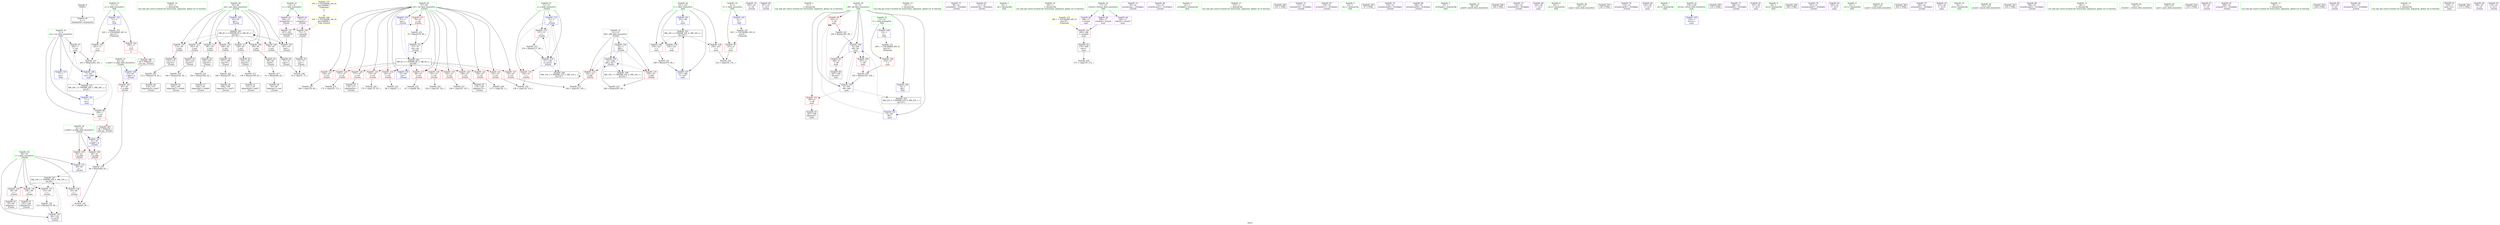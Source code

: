 digraph "SVFG" {
	label="SVFG";

	Node0x56119f1cc3c0 [shape=record,color=grey,label="{NodeID: 0\nNullPtr}"];
	Node0x56119f1cc3c0 -> Node0x56119f1e69d0[style=solid];
	Node0x56119f1e7150 [shape=record,color=red,label="{NodeID: 97\n262\<--7\n\<--cur\nmain\n}"];
	Node0x56119f1e7150 -> Node0x56119f1f2e90[style=solid];
	Node0x56119f1e53f0 [shape=record,color=green,label="{NodeID: 14\n103\<--1\n\<--dummyObj\nCan only get source location for instruction, argument, global var or function.}"];
	Node0x56119f1e7cb0 [shape=record,color=red,label="{NodeID: 111\n128\<--45\n\<--pre\n_Z3outii\n}"];
	Node0x56119f1e7cb0 -> Node0x56119f1e8240[style=solid];
	Node0x56119f1e5f20 [shape=record,color=green,label="{NodeID: 28\n45\<--46\npre\<--pre_field_insensitive\n_Z3outii\n}"];
	Node0x56119f1e5f20 -> Node0x56119f1e7a40[style=solid];
	Node0x56119f1e5f20 -> Node0x56119f1e7b10[style=solid];
	Node0x56119f1e5f20 -> Node0x56119f1e7be0[style=solid];
	Node0x56119f1e5f20 -> Node0x56119f1e7cb0[style=solid];
	Node0x56119f1e5f20 -> Node0x56119f1e7d80[style=solid];
	Node0x56119f1e5f20 -> Node0x56119f1e7e50[style=solid];
	Node0x56119f1e5f20 -> Node0x56119f1e7f20[style=solid];
	Node0x56119f1e5f20 -> Node0x56119f1ee3c0[style=solid];
	Node0x56119f1e5f20 -> Node0x56119f1ee8a0[style=solid];
	Node0x56119f1ecf50 [shape=record,color=red,label="{NodeID: 125\n174\<--47\n\<--cnt\n_Z3outii\n}"];
	Node0x56119f1ecf50 -> Node0x56119f1f4210[style=solid];
	Node0x56119f1e6ba0 [shape=record,color=black,label="{NodeID: 42\n70\<--69\nidxprom\<--\n_Z3outii\n}"];
	Node0x56119f210810 [shape=record,color=black,label="{NodeID: 305\n39 = PHI(258, )\n0th arg _Z3outii }"];
	Node0x56119f210810 -> Node0x56119f1ee220[style=solid];
	Node0x56119f1f3910 [shape=record,color=grey,label="{NodeID: 222\n153 = Binary(152, 80, )\n}"];
	Node0x56119f1f3910 -> Node0x56119f1eea40[style=solid];
	Node0x56119f1edab0 [shape=record,color=red,label="{NodeID: 139\n236\<--221\n\<--r\nmain\n}"];
	Node0x56119f1e8720 [shape=record,color=black,label="{NodeID: 56\n182\<--181\nconv59\<--\n_Z3outii\n}"];
	Node0x56119f1e8720 -> Node0x56119f1eb420[style=solid];
	Node0x56119f1f4e10 [shape=record,color=grey,label="{NodeID: 236\n232 = cmp(230, 231, )\n}"];
	Node0x56119f1ee700 [shape=record,color=blue,label="{NodeID: 153\n51\<--5\nj\<--\n_Z3outii\n}"];
	Node0x56119f1ee700 -> Node0x56119f1ed500[style=dashed];
	Node0x56119f1ee700 -> Node0x56119f1ed5d0[style=dashed];
	Node0x56119f1ee700 -> Node0x56119f1ee7d0[style=dashed];
	Node0x56119f1ee700 -> Node0x56119f1feb50[style=dashed];
	Node0x56119f1e9280 [shape=record,color=purple,label="{NodeID: 70\n202\<--20\n\<--.str\n_Z3outii\n}"];
	Node0x56119f1ef260 [shape=record,color=blue,label="{NodeID: 167\n221\<--280\nr\<--inc7\nmain\n}"];
	Node0x56119f1ef260 -> Node0x56119f200450[style=dashed];
	Node0x56119f1e9de0 [shape=record,color=purple,label="{NodeID: 84\n187\<--23\n\<--.str.1\n_Z3outii\n}"];
	Node0x56119f1cc620 [shape=record,color=green,label="{NodeID: 1\n5\<--1\n\<--dummyObj\nCan only get source location for instruction, argument, global var or function.}"];
	Node0x56119f1e7220 [shape=record,color=red,label="{NodeID: 98\n243\<--9\n\<--off\nmain\n}"];
	Node0x56119f1e7220 -> Node0x56119f1f3790[style=solid];
	Node0x56119f1e5480 [shape=record,color=green,label="{NodeID: 15\n107\<--1\n\<--dummyObj\nCan only get source location for instruction, argument, global var or function.}"];
	Node0x56119f1e7d80 [shape=record,color=red,label="{NodeID: 112\n162\<--45\n\<--pre\n_Z3outii\n}"];
	Node0x56119f1e7d80 -> Node0x56119f1e84b0[style=solid];
	Node0x56119f1e5ff0 [shape=record,color=green,label="{NodeID: 29\n47\<--48\ncnt\<--cnt_field_insensitive\n_Z3outii\n}"];
	Node0x56119f1e5ff0 -> Node0x56119f1e7ff0[style=solid];
	Node0x56119f1e5ff0 -> Node0x56119f1ec800[style=solid];
	Node0x56119f1e5ff0 -> Node0x56119f1ec8d0[style=solid];
	Node0x56119f1e5ff0 -> Node0x56119f1ec9a0[style=solid];
	Node0x56119f1e5ff0 -> Node0x56119f1eca70[style=solid];
	Node0x56119f1e5ff0 -> Node0x56119f1ecb40[style=solid];
	Node0x56119f1e5ff0 -> Node0x56119f1ecc10[style=solid];
	Node0x56119f1e5ff0 -> Node0x56119f1ecce0[style=solid];
	Node0x56119f1e5ff0 -> Node0x56119f1ecdb0[style=solid];
	Node0x56119f1e5ff0 -> Node0x56119f1ece80[style=solid];
	Node0x56119f1e5ff0 -> Node0x56119f1ecf50[style=solid];
	Node0x56119f1e5ff0 -> Node0x56119f1ed020[style=solid];
	Node0x56119f1e5ff0 -> Node0x56119f1ed0f0[style=solid];
	Node0x56119f1e5ff0 -> Node0x56119f1ee490[style=solid];
	Node0x56119f1e5ff0 -> Node0x56119f1ee630[style=solid];
	Node0x56119f1e5ff0 -> Node0x56119f1ee970[style=solid];
	Node0x56119f1ed020 [shape=record,color=red,label="{NodeID: 126\n177\<--47\n\<--cnt\n_Z3outii\n}"];
	Node0x56119f1ed020 -> Node0x56119f1e8650[style=solid];
	Node0x56119f1e6c70 [shape=record,color=black,label="{NodeID: 43\n73\<--72\nconv\<--\n_Z3outii\n}"];
	Node0x56119f1e6c70 -> Node0x56119f1f4510[style=solid];
	Node0x56119f210a00 [shape=record,color=black,label="{NodeID: 306\n40 = PHI(259, )\n1st arg _Z3outii }"];
	Node0x56119f210a00 -> Node0x56119f1ee2f0[style=solid];
	Node0x56119f1f3a90 [shape=record,color=grey,label="{NodeID: 223\n206 = Binary(205, 80, )\n}"];
	Node0x56119f1f3a90 -> Node0x56119f1eebe0[style=solid];
	Node0x56119f1edb80 [shape=record,color=red,label="{NodeID: 140\n279\<--221\n\<--r\nmain\n}"];
	Node0x56119f1edb80 -> Node0x56119f1eb5a0[style=solid];
	Node0x56119f1e87f0 [shape=record,color=black,label="{NodeID: 57\n184\<--183\nidxprom61\<--sub60\n_Z3outii\n}"];
	Node0x56119f1f4f90 [shape=record,color=grey,label="{NodeID: 237\n160 = cmp(159, 80, )\n}"];
	Node0x56119f1ee7d0 [shape=record,color=blue,label="{NodeID: 154\n51\<--138\nj\<--inc32\n_Z3outii\n}"];
	Node0x56119f1ee7d0 -> Node0x56119f1ed500[style=dashed];
	Node0x56119f1ee7d0 -> Node0x56119f1ed5d0[style=dashed];
	Node0x56119f1ee7d0 -> Node0x56119f1ee7d0[style=dashed];
	Node0x56119f1ee7d0 -> Node0x56119f1feb50[style=dashed];
	Node0x56119f1e9350 [shape=record,color=purple,label="{NodeID: 71\n94\<--22\narrayidx8\<--_ZL6digits\n_Z3outii\n}"];
	Node0x56119f1e9eb0 [shape=record,color=purple,label="{NodeID: 85\n111\<--25\narrayidx14\<--_ZL6tuples\n_Z3outii\n}"];
	Node0x56119f1cb380 [shape=record,color=green,label="{NodeID: 2\n20\<--1\n.str\<--dummyObj\nGlob }"];
	Node0x56119f1e72f0 [shape=record,color=red,label="{NodeID: 99\n246\<--9\n\<--off\nmain\n}"];
	Node0x56119f1e72f0 -> Node0x56119f1e8a60[style=solid];
	Node0x56119f1e5510 [shape=record,color=green,label="{NodeID: 16\n241\<--1\n\<--dummyObj\nCan only get source location for instruction, argument, global var or function.}"];
	Node0x56119f1e7e50 [shape=record,color=red,label="{NodeID: 113\n181\<--45\n\<--pre\n_Z3outii\n}"];
	Node0x56119f1e7e50 -> Node0x56119f1e8720[style=solid];
	Node0x56119f1e60c0 [shape=record,color=green,label="{NodeID: 30\n49\<--50\ni\<--i_field_insensitive\n_Z3outii\n}"];
	Node0x56119f1e60c0 -> Node0x56119f1ed1c0[style=solid];
	Node0x56119f1e60c0 -> Node0x56119f1ed290[style=solid];
	Node0x56119f1e60c0 -> Node0x56119f1ed360[style=solid];
	Node0x56119f1e60c0 -> Node0x56119f1ed430[style=solid];
	Node0x56119f1e60c0 -> Node0x56119f1ee560[style=solid];
	Node0x56119f1e60c0 -> Node0x56119f1eea40[style=solid];
	Node0x56119f1eb420 [shape=record,color=grey,label="{NodeID: 210\n183 = Binary(182, 92, )\n}"];
	Node0x56119f1eb420 -> Node0x56119f1e87f0[style=solid];
	Node0x56119f1ed0f0 [shape=record,color=red,label="{NodeID: 127\n193\<--47\n\<--cnt\n_Z3outii\n}"];
	Node0x56119f1ed0f0 -> Node0x56119f1f4990[style=solid];
	Node0x56119f1e6d40 [shape=record,color=black,label="{NodeID: 44\n75\<--74\nconv1\<--\n_Z3outii\n}"];
	Node0x56119f1e6d40 -> Node0x56119f1f4510[style=solid];
	Node0x56119f1f3c10 [shape=record,color=grey,label="{NodeID: 224\n198 = Binary(197, 92, )\n}"];
	Node0x56119f1f3c10 -> Node0x56119f1e8990[style=solid];
	Node0x56119f1edc50 [shape=record,color=red,label="{NodeID: 141\n269\<--268\n\<--arrayidx\nmain\n}"];
	Node0x56119f1edc50 -> Node0x56119f1e8c00[style=solid];
	Node0x56119f1e88c0 [shape=record,color=black,label="{NodeID: 58\n197\<--196\nconv70\<--\n_Z3outii\n}"];
	Node0x56119f1e88c0 -> Node0x56119f1f3c10[style=solid];
	Node0x56119f1f5110 [shape=record,color=grey,label="{NodeID: 238\n157 = cmp(156, 5, )\n}"];
	Node0x56119f1ee8a0 [shape=record,color=blue,label="{NodeID: 155\n45\<--147\npre\<--\n_Z3outii\n}"];
	Node0x56119f1ee8a0 -> Node0x56119f1fdc50[style=dashed];
	Node0x56119f1e9420 [shape=record,color=purple,label="{NodeID: 72\n95\<--22\narraydecay\<--_ZL6digits\n_Z3outii\n}"];
	Node0x56119f1e9f80 [shape=record,color=purple,label="{NodeID: 86\n112\<--25\narraydecay15\<--_ZL6tuples\n_Z3outii\n}"];
	Node0x56119f1cb410 [shape=record,color=green,label="{NodeID: 3\n22\<--1\n_ZL6digits\<--dummyObj\nGlob }"];
	Node0x56119f203ac0 [shape=record,color=yellow,style=double,label="{NodeID: 266\n16V_1 = ENCHI(MR_16V_0)\npts\{160000 \}\nFun[_Z3outii]}"];
	Node0x56119f203ac0 -> Node0x56119f1ed840[style=dashed];
	Node0x56119f203ac0 -> Node0x56119f1ed910[style=dashed];
	Node0x56119f1e73c0 [shape=record,color=red,label="{NodeID: 100\n255\<--9\n\<--off\nmain\n}"];
	Node0x56119f1e73c0 -> Node0x56119f1f3310[style=solid];
	Node0x56119f1e55a0 [shape=record,color=green,label="{NodeID: 17\n272\<--1\n\<--dummyObj\nCan only get source location for instruction, argument, global var or function.}"];
	Node0x56119f1e7f20 [shape=record,color=red,label="{NodeID: 114\n196\<--45\n\<--pre\n_Z3outii\n}"];
	Node0x56119f1e7f20 -> Node0x56119f1e88c0[style=solid];
	Node0x56119f1e6190 [shape=record,color=green,label="{NodeID: 31\n51\<--52\nj\<--j_field_insensitive\n_Z3outii\n}"];
	Node0x56119f1e6190 -> Node0x56119f1ed500[style=solid];
	Node0x56119f1e6190 -> Node0x56119f1ed5d0[style=solid];
	Node0x56119f1e6190 -> Node0x56119f1ee700[style=solid];
	Node0x56119f1e6190 -> Node0x56119f1ee7d0[style=solid];
	Node0x56119f20f940 [shape=record,color=black,label="{NodeID: 294\n251 = PHI()\n}"];
	Node0x56119f1eb5a0 [shape=record,color=grey,label="{NodeID: 211\n280 = Binary(279, 80, )\n}"];
	Node0x56119f1eb5a0 -> Node0x56119f1ef260[style=solid];
	Node0x56119f1ed1c0 [shape=record,color=red,label="{NodeID: 128\n63\<--49\n\<--i\n_Z3outii\n}"];
	Node0x56119f1ed1c0 -> Node0x56119f1f4c90[style=solid];
	Node0x56119f1e6e10 [shape=record,color=black,label="{NodeID: 45\n90\<--89\nconv6\<--\n_Z3outii\n}"];
	Node0x56119f1e6e10 -> Node0x56119f1f3190[style=solid];
	Node0x56119f1f3d90 [shape=record,color=grey,label="{NodeID: 225\n84 = cmp(83, 5, )\n}"];
	Node0x56119f1edd20 [shape=record,color=blue,label="{NodeID: 142\n4\<--5\nT\<--\nGlob }"];
	Node0x56119f1edd20 -> Node0x56119f203ba0[style=dashed];
	Node0x56119f1e8990 [shape=record,color=black,label="{NodeID: 59\n199\<--198\nidxprom72\<--sub71\n_Z3outii\n}"];
	Node0x56119f1ee970 [shape=record,color=blue,label="{NodeID: 156\n47\<--80\ncnt\<--\n_Z3outii\n}"];
	Node0x56119f1ee970 -> Node0x56119f1fe150[style=dashed];
	Node0x56119f1e94f0 [shape=record,color=purple,label="{NodeID: 73\n117\<--22\narrayidx19\<--_ZL6digits\n_Z3outii\n}"];
	Node0x56119f200450 [shape=record,color=black,label="{NodeID: 253\nMR_32V_3 = PHI(MR_32V_4, MR_32V_2, )\npts\{222 \}\n}"];
	Node0x56119f200450 -> Node0x56119f1ed9e0[style=dashed];
	Node0x56119f200450 -> Node0x56119f1edab0[style=dashed];
	Node0x56119f200450 -> Node0x56119f1edb80[style=dashed];
	Node0x56119f200450 -> Node0x56119f1ef260[style=dashed];
	Node0x56119f1ea050 [shape=record,color=purple,label="{NodeID: 87\n179\<--25\narrayidx57\<--_ZL6tuples\n_Z3outii\n}"];
	Node0x56119f1e46a0 [shape=record,color=green,label="{NodeID: 4\n23\<--1\n.str.1\<--dummyObj\nGlob }"];
	Node0x56119f203ba0 [shape=record,color=yellow,style=double,label="{NodeID: 267\n18V_1 = ENCHI(MR_18V_0)\npts\{6 \}\nFun[main]}"];
	Node0x56119f203ba0 -> Node0x56119f1ea6d0[style=dashed];
	Node0x56119f1e7490 [shape=record,color=red,label="{NodeID: 101\n266\<--9\n\<--off\nmain\n}"];
	Node0x56119f1e7490 -> Node0x56119f1e8b30[style=solid];
	Node0x56119f1e5630 [shape=record,color=green,label="{NodeID: 18\n4\<--6\nT\<--T_field_insensitive\nGlob }"];
	Node0x56119f1e5630 -> Node0x56119f1ea6d0[style=solid];
	Node0x56119f1e5630 -> Node0x56119f1edd20[style=solid];
	Node0x56119f1e7ff0 [shape=record,color=red,label="{NodeID: 115\n78\<--47\n\<--cnt\n_Z3outii\n}"];
	Node0x56119f1e7ff0 -> Node0x56119f1f2d10[style=solid];
	Node0x56119f1e6260 [shape=record,color=green,label="{NodeID: 32\n53\<--54\nj66\<--j66_field_insensitive\n_Z3outii\n}"];
	Node0x56119f1e6260 -> Node0x56119f1ed6a0[style=solid];
	Node0x56119f1e6260 -> Node0x56119f1ed770[style=solid];
	Node0x56119f1e6260 -> Node0x56119f1eeb10[style=solid];
	Node0x56119f1e6260 -> Node0x56119f1eebe0[style=solid];
	Node0x56119f20fe10 [shape=record,color=black,label="{NodeID: 295\n97 = PHI()\n}"];
	Node0x56119f1f2a90 [shape=record,color=grey,label="{NodeID: 212\n130 = Binary(129, 92, )\n}"];
	Node0x56119f1f2a90 -> Node0x56119f1e8310[style=solid];
	Node0x56119f1ed290 [shape=record,color=red,label="{NodeID: 129\n69\<--49\n\<--i\n_Z3outii\n}"];
	Node0x56119f1ed290 -> Node0x56119f1e6ba0[style=solid];
	Node0x56119f1e6ee0 [shape=record,color=black,label="{NodeID: 46\n93\<--91\nidxprom7\<--sub\n_Z3outii\n}"];
	Node0x56119f1f3f10 [shape=record,color=grey,label="{NodeID: 226\n102 = cmp(103, 101, )\n}"];
	Node0x56119f1ede20 [shape=record,color=blue,label="{NodeID: 143\n7\<--5\ncur\<--\nGlob }"];
	Node0x56119f1ede20 -> Node0x56119f200e50[style=dashed];
	Node0x56119f1e8a60 [shape=record,color=black,label="{NodeID: 60\n247\<--246\nidx.ext\<--\nmain\n}"];
	Node0x56119f1eea40 [shape=record,color=blue,label="{NodeID: 157\n49\<--153\ni\<--inc39\n_Z3outii\n}"];
	Node0x56119f1eea40 -> Node0x56119f1fe650[style=dashed];
	Node0x56119f1e95c0 [shape=record,color=purple,label="{NodeID: 74\n118\<--22\narraydecay20\<--_ZL6digits\n_Z3outii\n}"];
	Node0x56119f200950 [shape=record,color=black,label="{NodeID: 254\nMR_22V_2 = PHI(MR_22V_6, MR_22V_1, )\npts\{10 \}\n}"];
	Node0x56119f200950 -> Node0x56119f1eef20[style=dashed];
	Node0x56119f1ea120 [shape=record,color=purple,label="{NodeID: 88\n180\<--25\narraydecay58\<--_ZL6tuples\n_Z3outii\n}"];
	Node0x56119f1e4730 [shape=record,color=green,label="{NodeID: 5\n25\<--1\n_ZL6tuples\<--dummyObj\nGlob }"];
	Node0x56119f1e7560 [shape=record,color=red,label="{NodeID: 102\n259\<--11\n\<--x\nmain\n|{<s0>11}}"];
	Node0x56119f1e7560:s0 -> Node0x56119f210a00[style=solid,color=red];
	Node0x56119f1e56c0 [shape=record,color=green,label="{NodeID: 19\n7\<--8\ncur\<--cur_field_insensitive\nGlob }"];
	Node0x56119f1e56c0 -> Node0x56119f1e7080[style=solid];
	Node0x56119f1e56c0 -> Node0x56119f1e7150[style=solid];
	Node0x56119f1e56c0 -> Node0x56119f1ede20[style=solid];
	Node0x56119f1e56c0 -> Node0x56119f1eee50[style=solid];
	Node0x56119f1e56c0 -> Node0x56119f1ef190[style=solid];
	Node0x56119f1ec800 [shape=record,color=red,label="{NodeID: 116\n83\<--47\n\<--cnt\n_Z3outii\n}"];
	Node0x56119f1ec800 -> Node0x56119f1f3d90[style=solid];
	Node0x56119f1e6330 [shape=record,color=green,label="{NodeID: 33\n98\<--99\nprintf\<--printf_field_insensitive\n}"];
	Node0x56119f20ff10 [shape=record,color=black,label="{NodeID: 296\n169 = PHI()\n}"];
	Node0x56119f1f2b90 [shape=record,color=grey,label="{NodeID: 213\n138 = Binary(137, 80, )\n}"];
	Node0x56119f1f2b90 -> Node0x56119f1ee7d0[style=solid];
	Node0x56119f1ed360 [shape=record,color=red,label="{NodeID: 130\n144\<--49\n\<--i\n_Z3outii\n}"];
	Node0x56119f1ed360 -> Node0x56119f1e83e0[style=solid];
	Node0x56119f1e6fb0 [shape=record,color=black,label="{NodeID: 47\n110\<--109\nidxprom13\<--\n_Z3outii\n}"];
	Node0x56119f1f4090 [shape=record,color=grey,label="{NodeID: 227\n106 = cmp(105, 107, )\n}"];
	Node0x56119f1edf20 [shape=record,color=blue,label="{NodeID: 144\n9\<--5\noff\<--\nGlob }"];
	Node0x56119f1edf20 -> Node0x56119f200950[style=dashed];
	Node0x56119f1e8b30 [shape=record,color=black,label="{NodeID: 61\n267\<--266\nidxprom\<--\nmain\n}"];
	Node0x56119f1eeb10 [shape=record,color=blue,label="{NodeID: 158\n53\<--5\nj66\<--\n_Z3outii\n}"];
	Node0x56119f1eeb10 -> Node0x56119f1ed6a0[style=dashed];
	Node0x56119f1eeb10 -> Node0x56119f1ed770[style=dashed];
	Node0x56119f1eeb10 -> Node0x56119f1eebe0[style=dashed];
	Node0x56119f1eeb10 -> Node0x56119f1ff050[style=dashed];
	Node0x56119f1e9690 [shape=record,color=purple,label="{NodeID: 75\n132\<--22\narrayidx29\<--_ZL6digits\n_Z3outii\n}"];
	Node0x56119f200e50 [shape=record,color=black,label="{NodeID: 255\nMR_20V_2 = PHI(MR_20V_5, MR_20V_1, )\npts\{8 \}\n}"];
	Node0x56119f200e50 -> Node0x56119f1eee50[style=dashed];
	Node0x56119f1ea1f0 [shape=record,color=purple,label="{NodeID: 89\n224\<--26\n\<--.str.2\nmain\n}"];
	Node0x56119f1e47c0 [shape=record,color=green,label="{NodeID: 6\n26\<--1\n.str.2\<--dummyObj\nGlob }"];
	Node0x56119f1e7630 [shape=record,color=red,label="{NodeID: 103\n261\<--11\n\<--x\nmain\n}"];
	Node0x56119f1e7630 -> Node0x56119f1f2e90[style=solid];
	Node0x56119f1e5780 [shape=record,color=green,label="{NodeID: 20\n9\<--10\noff\<--off_field_insensitive\nGlob }"];
	Node0x56119f1e5780 -> Node0x56119f1e7220[style=solid];
	Node0x56119f1e5780 -> Node0x56119f1e72f0[style=solid];
	Node0x56119f1e5780 -> Node0x56119f1e73c0[style=solid];
	Node0x56119f1e5780 -> Node0x56119f1e7490[style=solid];
	Node0x56119f1e5780 -> Node0x56119f1edf20[style=solid];
	Node0x56119f1e5780 -> Node0x56119f1eef20[style=solid];
	Node0x56119f1e5780 -> Node0x56119f1eeff0[style=solid];
	Node0x56119f1e5780 -> Node0x56119f1ef0c0[style=solid];
	Node0x56119f1ec8d0 [shape=record,color=red,label="{NodeID: 117\n86\<--47\n\<--cnt\n_Z3outii\n}"];
	Node0x56119f1ec8d0 -> Node0x56119f1f4810[style=solid];
	Node0x56119f1e6430 [shape=record,color=green,label="{NodeID: 34\n216\<--217\nmain\<--main_field_insensitive\n}"];
	Node0x56119f210010 [shape=record,color=black,label="{NodeID: 297\n120 = PHI()\n}"];
	Node0x56119f1f2d10 [shape=record,color=grey,label="{NodeID: 214\n79 = Binary(78, 80, )\n}"];
	Node0x56119f1f2d10 -> Node0x56119f1ee630[style=solid];
	Node0x56119f1ed430 [shape=record,color=red,label="{NodeID: 131\n152\<--49\n\<--i\n_Z3outii\n}"];
	Node0x56119f1ed430 -> Node0x56119f1f3910[style=solid];
	Node0x56119f1e80a0 [shape=record,color=black,label="{NodeID: 48\n114\<--113\nconv16\<--\n_Z3outii\n}"];
	Node0x56119f1e80a0 -> Node0x56119f1f3610[style=solid];
	Node0x56119f1f4210 [shape=record,color=grey,label="{NodeID: 228\n175 = cmp(174, 107, )\n}"];
	Node0x56119f1ee020 [shape=record,color=blue,label="{NodeID: 145\n11\<--5\nx\<--\nGlob }"];
	Node0x56119f1ee020 -> Node0x56119f203e70[style=dashed];
	Node0x56119f1e8c00 [shape=record,color=black,label="{NodeID: 62\n270\<--269\nconv\<--\nmain\n}"];
	Node0x56119f1e8c00 -> Node0x56119f1f4390[style=solid];
	Node0x56119f1eebe0 [shape=record,color=blue,label="{NodeID: 159\n53\<--206\nj66\<--inc77\n_Z3outii\n}"];
	Node0x56119f1eebe0 -> Node0x56119f1ed6a0[style=dashed];
	Node0x56119f1eebe0 -> Node0x56119f1ed770[style=dashed];
	Node0x56119f1eebe0 -> Node0x56119f1eebe0[style=dashed];
	Node0x56119f1eebe0 -> Node0x56119f1ff050[style=dashed];
	Node0x56119f1e9760 [shape=record,color=purple,label="{NodeID: 76\n133\<--22\narraydecay30\<--_ZL6digits\n_Z3outii\n}"];
	Node0x56119f1ea2c0 [shape=record,color=purple,label="{NodeID: 90\n234\<--28\n\<--.str.3\nmain\n}"];
	Node0x56119f1e4850 [shape=record,color=green,label="{NodeID: 7\n28\<--1\n.str.3\<--dummyObj\nGlob }"];
	Node0x56119f203e70 [shape=record,color=yellow,style=double,label="{NodeID: 270\n24V_1 = ENCHI(MR_24V_0)\npts\{12 \}\nFun[main]}"];
	Node0x56119f203e70 -> Node0x56119f1e7560[style=dashed];
	Node0x56119f203e70 -> Node0x56119f1e7630[style=dashed];
	Node0x56119f1e7700 [shape=record,color=red,label="{NodeID: 104\n254\<--13\n\<--t\nmain\n}"];
	Node0x56119f1e7700 -> Node0x56119f1f3310[style=solid];
	Node0x56119f1e5880 [shape=record,color=green,label="{NodeID: 21\n11\<--12\nx\<--x_field_insensitive\nGlob }"];
	Node0x56119f1e5880 -> Node0x56119f1e7560[style=solid];
	Node0x56119f1e5880 -> Node0x56119f1e7630[style=solid];
	Node0x56119f1e5880 -> Node0x56119f1ee020[style=solid];
	Node0x56119f1ec9a0 [shape=record,color=red,label="{NodeID: 118\n101\<--47\n\<--cnt\n_Z3outii\n}"];
	Node0x56119f1ec9a0 -> Node0x56119f1f3f10[style=solid];
	Node0x56119f1e6530 [shape=record,color=green,label="{NodeID: 35\n219\<--220\nretval\<--retval_field_insensitive\nmain\n}"];
	Node0x56119f1e6530 -> Node0x56119f1eecb0[style=solid];
	Node0x56119f210110 [shape=record,color=black,label="{NodeID: 298\n135 = PHI()\n}"];
	Node0x56119f1f2e90 [shape=record,color=grey,label="{NodeID: 215\n263 = Binary(262, 261, )\n}"];
	Node0x56119f1f2e90 -> Node0x56119f1ef190[style=solid];
	Node0x56119f1ed500 [shape=record,color=red,label="{NodeID: 132\n124\<--51\n\<--j\n_Z3outii\n}"];
	Node0x56119f1ed500 -> Node0x56119f1f4b10[style=solid];
	Node0x56119f1e8170 [shape=record,color=black,label="{NodeID: 49\n116\<--115\nidxprom18\<--sub17\n_Z3outii\n}"];
	Node0x56119f1f4390 [shape=record,color=grey,label="{NodeID: 229\n271 = cmp(270, 272, )\n}"];
	Node0x56119f1ee120 [shape=record,color=blue,label="{NodeID: 146\n13\<--5\nt\<--\nGlob }"];
	Node0x56119f1ee120 -> Node0x56119f203f50[style=dashed];
	Node0x56119f1e8cd0 [shape=record,color=purple,label="{NodeID: 63\n71\<--15\narrayidx\<--s\n_Z3outii\n}"];
	Node0x56119f1e8cd0 -> Node0x56119f1ed840[style=solid];
	Node0x56119f1eecb0 [shape=record,color=blue,label="{NodeID: 160\n219\<--5\nretval\<--\nmain\n}"];
	Node0x56119f1e9830 [shape=record,color=purple,label="{NodeID: 77\n166\<--22\narrayidx48\<--_ZL6digits\n_Z3outii\n}"];
	Node0x56119f1ea390 [shape=record,color=purple,label="{NodeID: 91\n237\<--30\n\<--.str.4\nmain\n}"];
	Node0x56119f1e5090 [shape=record,color=green,label="{NodeID: 8\n30\<--1\n.str.4\<--dummyObj\nGlob }"];
	Node0x56119f203f50 [shape=record,color=yellow,style=double,label="{NodeID: 271\n26V_1 = ENCHI(MR_26V_0)\npts\{14 \}\nFun[main]}"];
	Node0x56119f203f50 -> Node0x56119f1e7700[style=dashed];
	Node0x56119f1e77d0 [shape=record,color=red,label="{NodeID: 105\n60\<--41\n\<--p.addr\n_Z3outii\n}"];
	Node0x56119f1e77d0 -> Node0x56119f1ee560[style=solid];
	Node0x56119f1e5980 [shape=record,color=green,label="{NodeID: 22\n13\<--14\nt\<--t_field_insensitive\nGlob }"];
	Node0x56119f1e5980 -> Node0x56119f1e7700[style=solid];
	Node0x56119f1e5980 -> Node0x56119f1ee120[style=solid];
	Node0x56119f1eca70 [shape=record,color=red,label="{NodeID: 119\n105\<--47\n\<--cnt\n_Z3outii\n}"];
	Node0x56119f1eca70 -> Node0x56119f1f4090[style=solid];
	Node0x56119f1e6600 [shape=record,color=green,label="{NodeID: 36\n221\<--222\nr\<--r_field_insensitive\nmain\n}"];
	Node0x56119f1e6600 -> Node0x56119f1ed9e0[style=solid];
	Node0x56119f1e6600 -> Node0x56119f1edab0[style=solid];
	Node0x56119f1e6600 -> Node0x56119f1edb80[style=solid];
	Node0x56119f1e6600 -> Node0x56119f1eed80[style=solid];
	Node0x56119f1e6600 -> Node0x56119f1ef260[style=solid];
	Node0x56119f210210 [shape=record,color=black,label="{NodeID: 299\n188 = PHI()\n}"];
	Node0x56119f1f3010 [shape=record,color=grey,label="{NodeID: 216\n164 = Binary(163, 92, )\n}"];
	Node0x56119f1f3010 -> Node0x56119f1e8580[style=solid];
	Node0x56119f1ed5d0 [shape=record,color=red,label="{NodeID: 133\n137\<--51\n\<--j\n_Z3outii\n}"];
	Node0x56119f1ed5d0 -> Node0x56119f1f2b90[style=solid];
	Node0x56119f1e8240 [shape=record,color=black,label="{NodeID: 50\n129\<--128\nconv26\<--\n_Z3outii\n}"];
	Node0x56119f1e8240 -> Node0x56119f1f2a90[style=solid];
	Node0x56119f1f4510 [shape=record,color=grey,label="{NodeID: 230\n76 = cmp(73, 75, )\n}"];
	Node0x56119f1ee220 [shape=record,color=blue,label="{NodeID: 147\n41\<--39\np.addr\<--p\n_Z3outii\n}"];
	Node0x56119f1ee220 -> Node0x56119f1e77d0[style=dashed];
	Node0x56119f1ee220 -> Node0x56119f1e78a0[style=dashed];
	Node0x56119f1e8da0 [shape=record,color=purple,label="{NodeID: 64\n146\<--15\narrayidx36\<--s\n_Z3outii\n}"];
	Node0x56119f1e8da0 -> Node0x56119f1ed910[style=solid];
	Node0x56119f1eed80 [shape=record,color=blue,label="{NodeID: 161\n221\<--80\nr\<--\nmain\n}"];
	Node0x56119f1eed80 -> Node0x56119f200450[style=dashed];
	Node0x56119f1e9900 [shape=record,color=purple,label="{NodeID: 78\n167\<--22\narraydecay49\<--_ZL6digits\n_Z3outii\n}"];
	Node0x56119f1ea460 [shape=record,color=purple,label="{NodeID: 92\n250\<--32\n\<--.str.5\nmain\n}"];
	Node0x56119f1e5120 [shape=record,color=green,label="{NodeID: 9\n32\<--1\n.str.5\<--dummyObj\nGlob }"];
	Node0x56119f204030 [shape=record,color=yellow,style=double,label="{NodeID: 272\n28V_1 = ENCHI(MR_28V_0)\npts\{19 \}\nFun[main]}"];
	Node0x56119f204030 -> Node0x56119f1edc50[style=dashed];
	Node0x56119f1e78a0 [shape=record,color=red,label="{NodeID: 106\n64\<--41\n\<--p.addr\n_Z3outii\n}"];
	Node0x56119f1e78a0 -> Node0x56119f1f3490[style=solid];
	Node0x56119f1e5a80 [shape=record,color=green,label="{NodeID: 23\n15\<--16\ns\<--s_field_insensitive\nGlob }"];
	Node0x56119f1e5a80 -> Node0x56119f1e8cd0[style=solid];
	Node0x56119f1e5a80 -> Node0x56119f1e8da0[style=solid];
	Node0x56119f1ecb40 [shape=record,color=red,label="{NodeID: 120\n109\<--47\n\<--cnt\n_Z3outii\n}"];
	Node0x56119f1ecb40 -> Node0x56119f1e6fb0[style=solid];
	Node0x56119f1e66d0 [shape=record,color=green,label="{NodeID: 37\n226\<--227\nscanf\<--scanf_field_insensitive\n}"];
	Node0x56119f210310 [shape=record,color=black,label="{NodeID: 300\n203 = PHI()\n}"];
	Node0x56119f1f3190 [shape=record,color=grey,label="{NodeID: 217\n91 = Binary(90, 92, )\n}"];
	Node0x56119f1f3190 -> Node0x56119f1e6ee0[style=solid];
	Node0x56119f1ed6a0 [shape=record,color=red,label="{NodeID: 134\n192\<--53\n\<--j66\n_Z3outii\n}"];
	Node0x56119f1ed6a0 -> Node0x56119f1f4990[style=solid];
	Node0x56119f1e8310 [shape=record,color=black,label="{NodeID: 51\n131\<--130\nidxprom28\<--sub27\n_Z3outii\n}"];
	Node0x56119f1f4690 [shape=record,color=grey,label="{NodeID: 231\n172 = cmp(103, 171, )\n}"];
	Node0x56119f1ee2f0 [shape=record,color=blue,label="{NodeID: 148\n43\<--40\nn.addr\<--n\n_Z3outii\n}"];
	Node0x56119f1ee2f0 -> Node0x56119f1e7970[style=dashed];
	Node0x56119f1e8e70 [shape=record,color=purple,label="{NodeID: 65\n248\<--17\n\<--format\nmain\n}"];
	Node0x56119f1fdc50 [shape=record,color=black,label="{NodeID: 245\nMR_6V_3 = PHI(MR_6V_4, MR_6V_2, )\npts\{46 \}\n}"];
	Node0x56119f1fdc50 -> Node0x56119f1e7a40[style=dashed];
	Node0x56119f1fdc50 -> Node0x56119f1e7b10[style=dashed];
	Node0x56119f1fdc50 -> Node0x56119f1e7be0[style=dashed];
	Node0x56119f1fdc50 -> Node0x56119f1e7cb0[style=dashed];
	Node0x56119f1fdc50 -> Node0x56119f1e7d80[style=dashed];
	Node0x56119f1fdc50 -> Node0x56119f1e7e50[style=dashed];
	Node0x56119f1fdc50 -> Node0x56119f1e7f20[style=dashed];
	Node0x56119f1fdc50 -> Node0x56119f1ee8a0[style=dashed];
	Node0x56119f1fdc50 -> Node0x56119f1fdc50[style=dashed];
	Node0x56119f1eee50 [shape=record,color=blue,label="{NodeID: 162\n7\<--5\ncur\<--\nmain\n}"];
	Node0x56119f1eee50 -> Node0x56119f1e7080[style=dashed];
	Node0x56119f1eee50 -> Node0x56119f1e7150[style=dashed];
	Node0x56119f1eee50 -> Node0x56119f1ef190[style=dashed];
	Node0x56119f1e99d0 [shape=record,color=purple,label="{NodeID: 79\n185\<--22\narrayidx62\<--_ZL6digits\n_Z3outii\n}"];
	Node0x56119f1ea530 [shape=record,color=purple,label="{NodeID: 93\n274\<--34\n\<--.str.6\nmain\n}"];
	Node0x56119f1e51b0 [shape=record,color=green,label="{NodeID: 10\n34\<--1\n.str.6\<--dummyObj\nGlob }"];
	Node0x56119f1e7970 [shape=record,color=red,label="{NodeID: 107\n65\<--43\n\<--n.addr\n_Z3outii\n}"];
	Node0x56119f1e7970 -> Node0x56119f1f3490[style=solid];
	Node0x56119f1e5b80 [shape=record,color=green,label="{NodeID: 24\n17\<--19\nformat\<--format_field_insensitive\nGlob }"];
	Node0x56119f1e5b80 -> Node0x56119f1e8e70[style=solid];
	Node0x56119f1e5b80 -> Node0x56119f1e8f40[style=solid];
	Node0x56119f1e5b80 -> Node0x56119f1ea600[style=solid];
	Node0x56119f1ecc10 [shape=record,color=red,label="{NodeID: 121\n125\<--47\n\<--cnt\n_Z3outii\n}"];
	Node0x56119f1ecc10 -> Node0x56119f1f4b10[style=solid];
	Node0x56119f1e67d0 [shape=record,color=green,label="{NodeID: 38\n252\<--253\nsscanf\<--sscanf_field_insensitive\n}"];
	Node0x56119f210410 [shape=record,color=black,label="{NodeID: 301\n225 = PHI()\n}"];
	Node0x56119f1f3310 [shape=record,color=grey,label="{NodeID: 218\n256 = Binary(255, 254, )\n}"];
	Node0x56119f1f3310 -> Node0x56119f1ef0c0[style=solid];
	Node0x56119f1ed770 [shape=record,color=red,label="{NodeID: 135\n205\<--53\n\<--j66\n_Z3outii\n}"];
	Node0x56119f1ed770 -> Node0x56119f1f3a90[style=solid];
	Node0x56119f1e83e0 [shape=record,color=black,label="{NodeID: 52\n145\<--144\nidxprom35\<--\n_Z3outii\n}"];
	Node0x56119f1f4810 [shape=record,color=grey,label="{NodeID: 232\n87 = cmp(86, 80, )\n}"];
	Node0x56119f1ee3c0 [shape=record,color=blue,label="{NodeID: 149\n45\<--58\npre\<--\n_Z3outii\n}"];
	Node0x56119f1ee3c0 -> Node0x56119f1fdc50[style=dashed];
	Node0x56119f1e8f40 [shape=record,color=purple,label="{NodeID: 66\n268\<--17\narrayidx\<--format\nmain\n}"];
	Node0x56119f1e8f40 -> Node0x56119f1edc50[style=solid];
	Node0x56119f1fe150 [shape=record,color=black,label="{NodeID: 246\nMR_8V_3 = PHI(MR_8V_5, MR_8V_2, )\npts\{48 \}\n}"];
	Node0x56119f1fe150 -> Node0x56119f1e7ff0[style=dashed];
	Node0x56119f1fe150 -> Node0x56119f1ec800[style=dashed];
	Node0x56119f1fe150 -> Node0x56119f1ec8d0[style=dashed];
	Node0x56119f1fe150 -> Node0x56119f1ec9a0[style=dashed];
	Node0x56119f1fe150 -> Node0x56119f1eca70[style=dashed];
	Node0x56119f1fe150 -> Node0x56119f1ecb40[style=dashed];
	Node0x56119f1fe150 -> Node0x56119f1ecc10[style=dashed];
	Node0x56119f1fe150 -> Node0x56119f1ecce0[style=dashed];
	Node0x56119f1fe150 -> Node0x56119f1ecdb0[style=dashed];
	Node0x56119f1fe150 -> Node0x56119f1ece80[style=dashed];
	Node0x56119f1fe150 -> Node0x56119f1ecf50[style=dashed];
	Node0x56119f1fe150 -> Node0x56119f1ed020[style=dashed];
	Node0x56119f1fe150 -> Node0x56119f1ed0f0[style=dashed];
	Node0x56119f1fe150 -> Node0x56119f1ee630[style=dashed];
	Node0x56119f1fe150 -> Node0x56119f1ee970[style=dashed];
	Node0x56119f1eef20 [shape=record,color=blue,label="{NodeID: 163\n9\<--241\noff\<--\nmain\n}"];
	Node0x56119f1eef20 -> Node0x56119f1e7220[style=dashed];
	Node0x56119f1eef20 -> Node0x56119f1eeff0[style=dashed];
	Node0x56119f1e9aa0 [shape=record,color=purple,label="{NodeID: 80\n186\<--22\narraydecay63\<--_ZL6digits\n_Z3outii\n}"];
	Node0x56119f1ea600 [shape=record,color=purple,label="{NodeID: 94\n249\<--17\nadd.ptr\<--format\nmain\n}"];
	Node0x56119f1e5240 [shape=record,color=green,label="{NodeID: 11\n58\<--1\n\<--dummyObj\nCan only get source location for instruction, argument, global var or function.}"];
	Node0x56119f1e7a40 [shape=record,color=red,label="{NodeID: 108\n74\<--45\n\<--pre\n_Z3outii\n}"];
	Node0x56119f1e7a40 -> Node0x56119f1e6d40[style=solid];
	Node0x56119f1e5c80 [shape=record,color=green,label="{NodeID: 25\n36\<--37\n_Z3outii\<--_Z3outii_field_insensitive\n}"];
	Node0x56119f1ecce0 [shape=record,color=red,label="{NodeID: 122\n156\<--47\n\<--cnt\n_Z3outii\n}"];
	Node0x56119f1ecce0 -> Node0x56119f1f5110[style=solid];
	Node0x56119f1e68d0 [shape=record,color=green,label="{NodeID: 39\n276\<--277\nputs\<--puts_field_insensitive\n}"];
	Node0x56119f210510 [shape=record,color=black,label="{NodeID: 302\n235 = PHI()\n}"];
	Node0x56119f1f3490 [shape=record,color=grey,label="{NodeID: 219\n66 = Binary(64, 65, )\n}"];
	Node0x56119f1f3490 -> Node0x56119f1f4c90[style=solid];
	Node0x56119f1ed840 [shape=record,color=red,label="{NodeID: 136\n72\<--71\n\<--arrayidx\n_Z3outii\n}"];
	Node0x56119f1ed840 -> Node0x56119f1e6c70[style=solid];
	Node0x56119f1e84b0 [shape=record,color=black,label="{NodeID: 53\n163\<--162\nconv45\<--\n_Z3outii\n}"];
	Node0x56119f1e84b0 -> Node0x56119f1f3010[style=solid];
	Node0x56119f1f4990 [shape=record,color=grey,label="{NodeID: 233\n194 = cmp(192, 193, )\n}"];
	Node0x56119f1ee490 [shape=record,color=blue,label="{NodeID: 150\n47\<--5\ncnt\<--\n_Z3outii\n}"];
	Node0x56119f1ee490 -> Node0x56119f1fe150[style=dashed];
	Node0x56119f1e9010 [shape=record,color=purple,label="{NodeID: 67\n96\<--20\n\<--.str\n_Z3outii\n}"];
	Node0x56119f1fe650 [shape=record,color=black,label="{NodeID: 247\nMR_10V_3 = PHI(MR_10V_4, MR_10V_2, )\npts\{50 \}\n}"];
	Node0x56119f1fe650 -> Node0x56119f1ed1c0[style=dashed];
	Node0x56119f1fe650 -> Node0x56119f1ed290[style=dashed];
	Node0x56119f1fe650 -> Node0x56119f1ed360[style=dashed];
	Node0x56119f1fe650 -> Node0x56119f1ed430[style=dashed];
	Node0x56119f1fe650 -> Node0x56119f1eea40[style=dashed];
	Node0x56119f1eeff0 [shape=record,color=blue,label="{NodeID: 164\n9\<--244\noff\<--inc\nmain\n}"];
	Node0x56119f1eeff0 -> Node0x56119f1e72f0[style=dashed];
	Node0x56119f1eeff0 -> Node0x56119f1e73c0[style=dashed];
	Node0x56119f1eeff0 -> Node0x56119f1ef0c0[style=dashed];
	Node0x56119f1e9b70 [shape=record,color=purple,label="{NodeID: 81\n200\<--22\narrayidx73\<--_ZL6digits\n_Z3outii\n}"];
	Node0x56119f1ea6d0 [shape=record,color=red,label="{NodeID: 95\n231\<--4\n\<--T\nmain\n}"];
	Node0x56119f1ea6d0 -> Node0x56119f1f4e10[style=solid];
	Node0x56119f1e52d0 [shape=record,color=green,label="{NodeID: 12\n80\<--1\n\<--dummyObj\nCan only get source location for instruction, argument, global var or function.}"];
	Node0x56119f2042d0 [shape=record,color=yellow,style=double,label="{NodeID: 275\n16V_1 = ENCHI(MR_16V_0)\npts\{160000 \}\nFun[main]|{<s0>11}}"];
	Node0x56119f2042d0:s0 -> Node0x56119f203ac0[style=dashed,color=red];
	Node0x56119f1e7b10 [shape=record,color=red,label="{NodeID: 109\n89\<--45\n\<--pre\n_Z3outii\n}"];
	Node0x56119f1e7b10 -> Node0x56119f1e6e10[style=solid];
	Node0x56119f1e5d80 [shape=record,color=green,label="{NodeID: 26\n41\<--42\np.addr\<--p.addr_field_insensitive\n_Z3outii\n}"];
	Node0x56119f1e5d80 -> Node0x56119f1e77d0[style=solid];
	Node0x56119f1e5d80 -> Node0x56119f1e78a0[style=solid];
	Node0x56119f1e5d80 -> Node0x56119f1ee220[style=solid];
	Node0x56119f1ecdb0 [shape=record,color=red,label="{NodeID: 123\n159\<--47\n\<--cnt\n_Z3outii\n}"];
	Node0x56119f1ecdb0 -> Node0x56119f1f4f90[style=solid];
	Node0x56119f1e69d0 [shape=record,color=black,label="{NodeID: 40\n2\<--3\ndummyVal\<--dummyVal\n}"];
	Node0x56119f210610 [shape=record,color=black,label="{NodeID: 303\n238 = PHI()\n}"];
	Node0x56119f1f3610 [shape=record,color=grey,label="{NodeID: 220\n115 = Binary(114, 92, )\n}"];
	Node0x56119f1f3610 -> Node0x56119f1e8170[style=solid];
	Node0x56119f1ed910 [shape=record,color=red,label="{NodeID: 137\n147\<--146\n\<--arrayidx36\n_Z3outii\n}"];
	Node0x56119f1ed910 -> Node0x56119f1ee8a0[style=solid];
	Node0x56119f1e8580 [shape=record,color=black,label="{NodeID: 54\n165\<--164\nidxprom47\<--sub46\n_Z3outii\n}"];
	Node0x56119f1f4b10 [shape=record,color=grey,label="{NodeID: 234\n126 = cmp(124, 125, )\n}"];
	Node0x56119f1ee560 [shape=record,color=blue,label="{NodeID: 151\n49\<--60\ni\<--\n_Z3outii\n}"];
	Node0x56119f1ee560 -> Node0x56119f1fe650[style=dashed];
	Node0x56119f1e90e0 [shape=record,color=purple,label="{NodeID: 68\n134\<--20\n\<--.str\n_Z3outii\n}"];
	Node0x56119f1feb50 [shape=record,color=black,label="{NodeID: 248\nMR_12V_2 = PHI(MR_12V_3, MR_12V_1, )\npts\{52 \}\n}"];
	Node0x56119f1feb50 -> Node0x56119f1ee700[style=dashed];
	Node0x56119f1feb50 -> Node0x56119f1feb50[style=dashed];
	Node0x56119f1ef0c0 [shape=record,color=blue,label="{NodeID: 165\n9\<--256\noff\<--add\nmain\n}"];
	Node0x56119f1ef0c0 -> Node0x56119f1e7220[style=dashed];
	Node0x56119f1ef0c0 -> Node0x56119f1e7490[style=dashed];
	Node0x56119f1ef0c0 -> Node0x56119f1eeff0[style=dashed];
	Node0x56119f1ef0c0 -> Node0x56119f200950[style=dashed];
	Node0x56119f1e9c40 [shape=record,color=purple,label="{NodeID: 82\n201\<--22\narraydecay74\<--_ZL6digits\n_Z3outii\n}"];
	Node0x56119f1e7080 [shape=record,color=red,label="{NodeID: 96\n258\<--7\n\<--cur\nmain\n|{<s0>11}}"];
	Node0x56119f1e7080:s0 -> Node0x56119f210810[style=solid,color=red];
	Node0x56119f1e5360 [shape=record,color=green,label="{NodeID: 13\n92\<--1\n\<--dummyObj\nCan only get source location for instruction, argument, global var or function.}"];
	Node0x56119f1e7be0 [shape=record,color=red,label="{NodeID: 110\n113\<--45\n\<--pre\n_Z3outii\n}"];
	Node0x56119f1e7be0 -> Node0x56119f1e80a0[style=solid];
	Node0x56119f1e5e50 [shape=record,color=green,label="{NodeID: 27\n43\<--44\nn.addr\<--n.addr_field_insensitive\n_Z3outii\n}"];
	Node0x56119f1e5e50 -> Node0x56119f1e7970[style=solid];
	Node0x56119f1e5e50 -> Node0x56119f1ee2f0[style=solid];
	Node0x56119f1ece80 [shape=record,color=red,label="{NodeID: 124\n171\<--47\n\<--cnt\n_Z3outii\n}"];
	Node0x56119f1ece80 -> Node0x56119f1f4690[style=solid];
	Node0x56119f1e6ad0 [shape=record,color=black,label="{NodeID: 41\n218\<--5\nmain_ret\<--\nmain\n}"];
	Node0x56119f210710 [shape=record,color=black,label="{NodeID: 304\n275 = PHI()\n}"];
	Node0x56119f1f3790 [shape=record,color=grey,label="{NodeID: 221\n244 = Binary(243, 80, )\n}"];
	Node0x56119f1f3790 -> Node0x56119f1eeff0[style=solid];
	Node0x56119f1ed9e0 [shape=record,color=red,label="{NodeID: 138\n230\<--221\n\<--r\nmain\n}"];
	Node0x56119f1ed9e0 -> Node0x56119f1f4e10[style=solid];
	Node0x56119f1e8650 [shape=record,color=black,label="{NodeID: 55\n178\<--177\nidxprom56\<--\n_Z3outii\n}"];
	Node0x56119f1f4c90 [shape=record,color=grey,label="{NodeID: 235\n67 = cmp(63, 66, )\n}"];
	Node0x56119f1ee630 [shape=record,color=blue,label="{NodeID: 152\n47\<--79\ncnt\<--inc\n_Z3outii\n}"];
	Node0x56119f1ee630 -> Node0x56119f1fe150[style=dashed];
	Node0x56119f1e91b0 [shape=record,color=purple,label="{NodeID: 69\n168\<--20\n\<--.str\n_Z3outii\n}"];
	Node0x56119f1ff050 [shape=record,color=black,label="{NodeID: 249\nMR_14V_7 = PHI(MR_14V_2, MR_14V_1, )\npts\{54 \}\n}"];
	Node0x56119f1ef190 [shape=record,color=blue,label="{NodeID: 166\n7\<--263\ncur\<--add4\nmain\n}"];
	Node0x56119f1ef190 -> Node0x56119f1e7080[style=dashed];
	Node0x56119f1ef190 -> Node0x56119f1e7150[style=dashed];
	Node0x56119f1ef190 -> Node0x56119f1ef190[style=dashed];
	Node0x56119f1ef190 -> Node0x56119f200e50[style=dashed];
	Node0x56119f1e9d10 [shape=record,color=purple,label="{NodeID: 83\n119\<--23\n\<--.str.1\n_Z3outii\n}"];
}
